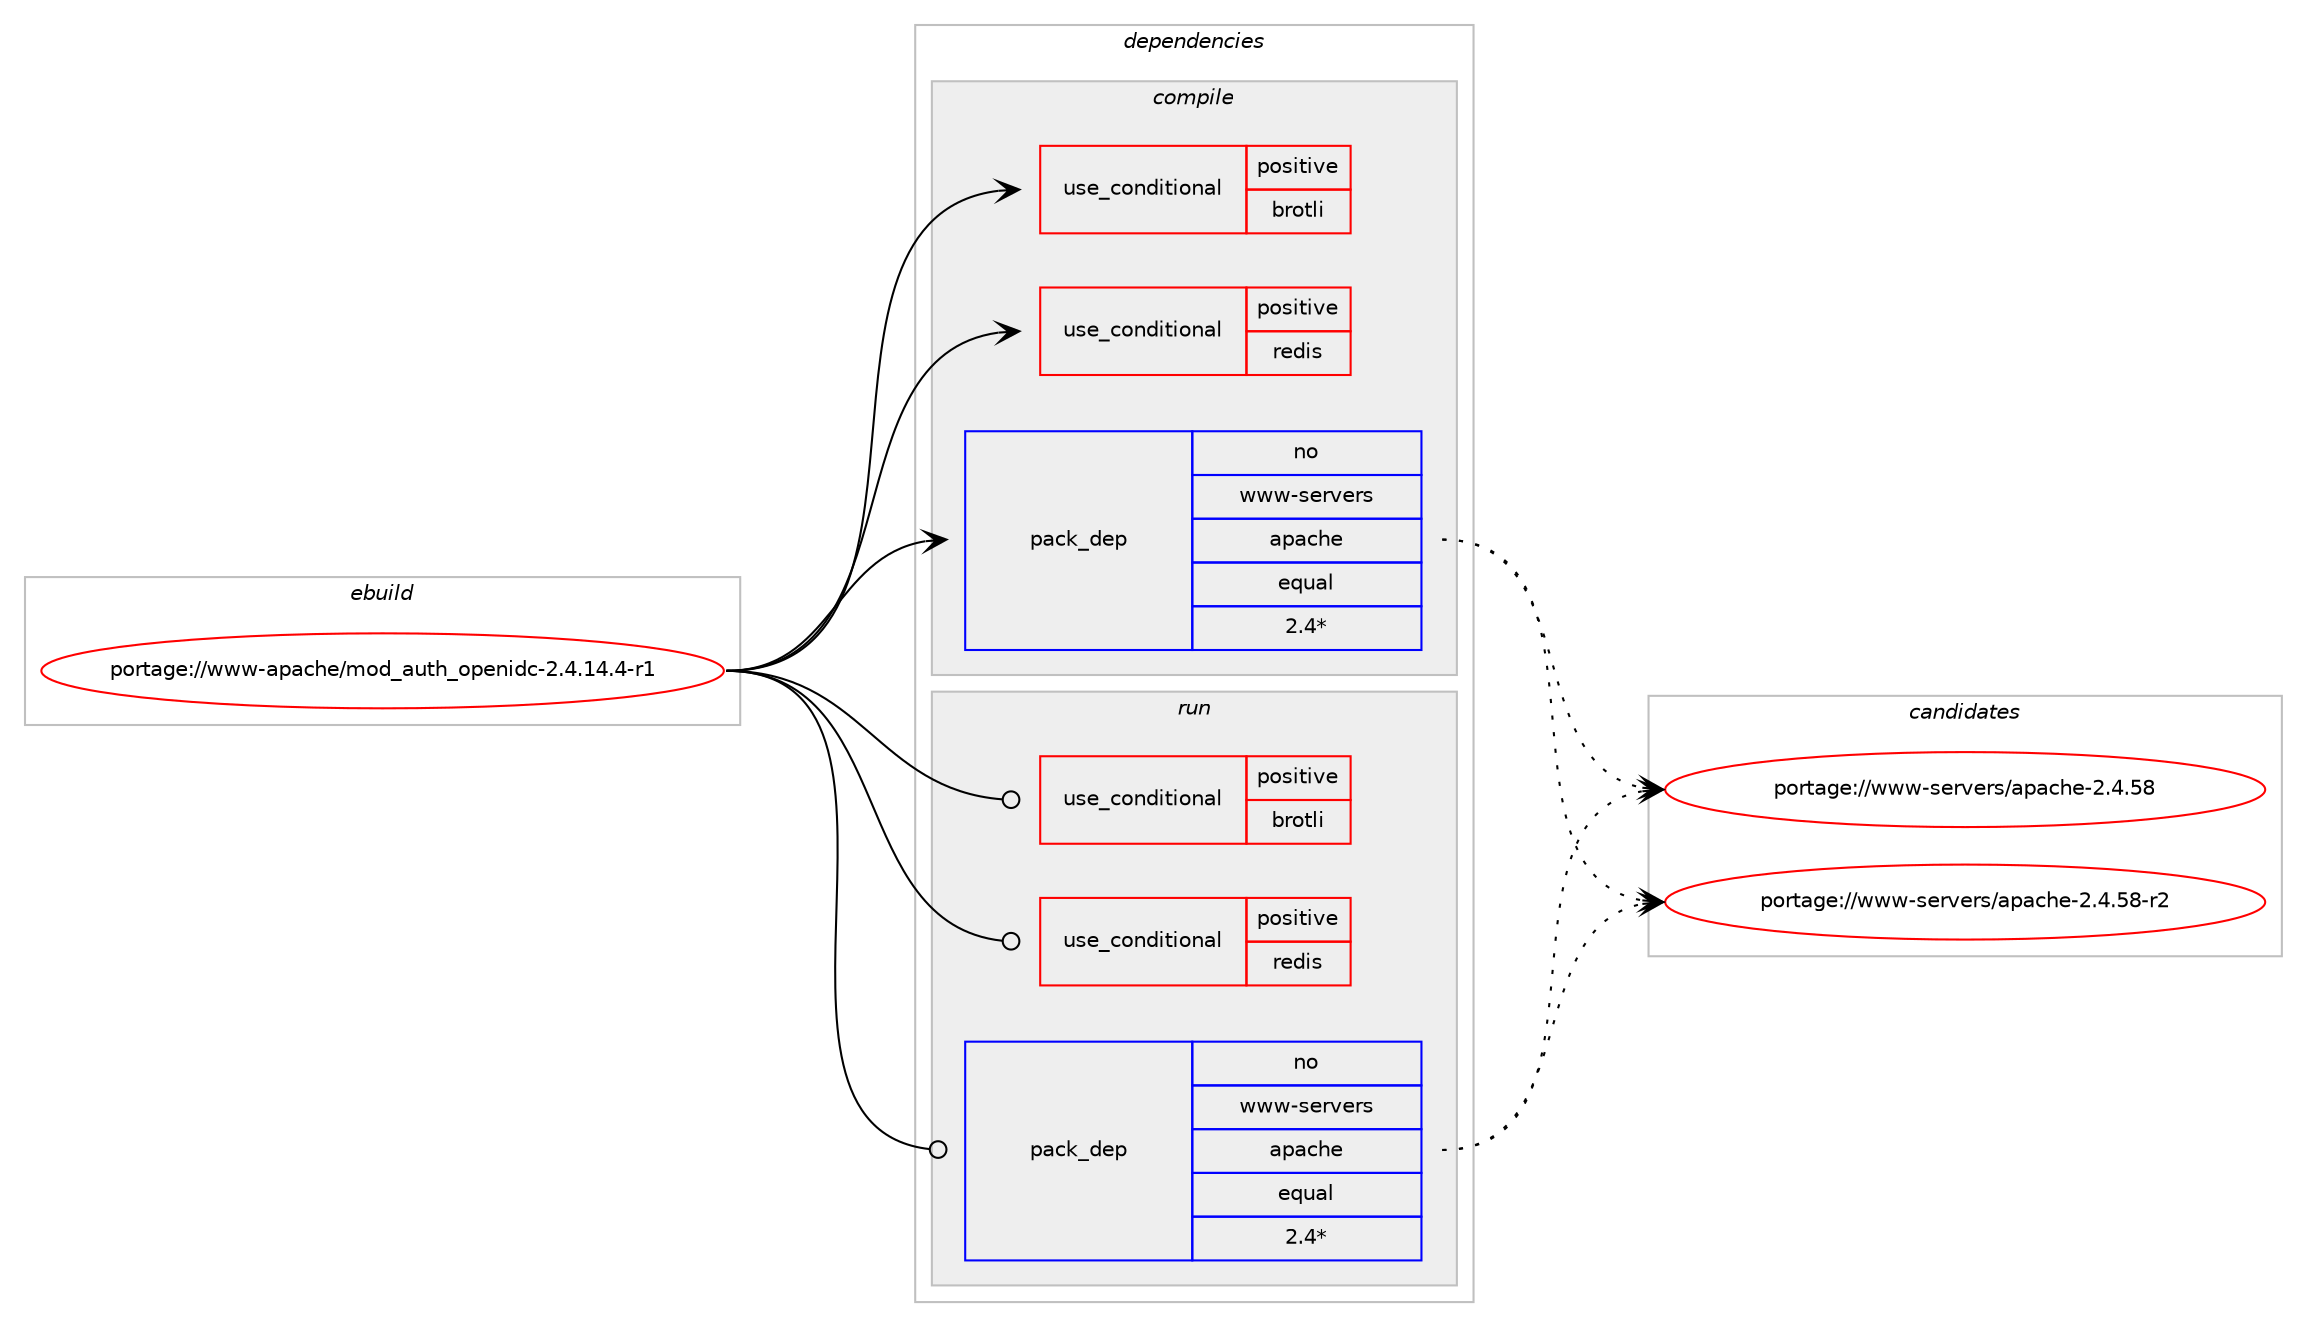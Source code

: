 digraph prolog {

# *************
# Graph options
# *************

newrank=true;
concentrate=true;
compound=true;
graph [rankdir=LR,fontname=Helvetica,fontsize=10,ranksep=1.5];#, ranksep=2.5, nodesep=0.2];
edge  [arrowhead=vee];
node  [fontname=Helvetica,fontsize=10];

# **********
# The ebuild
# **********

subgraph cluster_leftcol {
color=gray;
rank=same;
label=<<i>ebuild</i>>;
id [label="portage://www-apache/mod_auth_openidc-2.4.14.4-r1", color=red, width=4, href="../www-apache/mod_auth_openidc-2.4.14.4-r1.svg"];
}

# ****************
# The dependencies
# ****************

subgraph cluster_midcol {
color=gray;
label=<<i>dependencies</i>>;
subgraph cluster_compile {
fillcolor="#eeeeee";
style=filled;
label=<<i>compile</i>>;
subgraph cond16568 {
dependency25093 [label=<<TABLE BORDER="0" CELLBORDER="1" CELLSPACING="0" CELLPADDING="4"><TR><TD ROWSPAN="3" CELLPADDING="10">use_conditional</TD></TR><TR><TD>positive</TD></TR><TR><TD>brotli</TD></TR></TABLE>>, shape=none, color=red];
# *** BEGIN UNKNOWN DEPENDENCY TYPE (TODO) ***
# dependency25093 -> package_dependency(portage://www-apache/mod_auth_openidc-2.4.14.4-r1,install,no,app-arch,brotli,none,[,,],any_same_slot,[])
# *** END UNKNOWN DEPENDENCY TYPE (TODO) ***

}
id:e -> dependency25093:w [weight=20,style="solid",arrowhead="vee"];
subgraph cond16569 {
dependency25094 [label=<<TABLE BORDER="0" CELLBORDER="1" CELLSPACING="0" CELLPADDING="4"><TR><TD ROWSPAN="3" CELLPADDING="10">use_conditional</TD></TR><TR><TD>positive</TD></TR><TR><TD>redis</TD></TR></TABLE>>, shape=none, color=red];
# *** BEGIN UNKNOWN DEPENDENCY TYPE (TODO) ***
# dependency25094 -> package_dependency(portage://www-apache/mod_auth_openidc-2.4.14.4-r1,install,no,dev-libs,hiredis,none,[,,],any_same_slot,[])
# *** END UNKNOWN DEPENDENCY TYPE (TODO) ***

}
id:e -> dependency25094:w [weight=20,style="solid",arrowhead="vee"];
# *** BEGIN UNKNOWN DEPENDENCY TYPE (TODO) ***
# id -> package_dependency(portage://www-apache/mod_auth_openidc-2.4.14.4-r1,install,no,app-misc,jq,none,[,,],[],[])
# *** END UNKNOWN DEPENDENCY TYPE (TODO) ***

# *** BEGIN UNKNOWN DEPENDENCY TYPE (TODO) ***
# id -> package_dependency(portage://www-apache/mod_auth_openidc-2.4.14.4-r1,install,no,dev-libs,apr,none,[,,],[],[])
# *** END UNKNOWN DEPENDENCY TYPE (TODO) ***

# *** BEGIN UNKNOWN DEPENDENCY TYPE (TODO) ***
# id -> package_dependency(portage://www-apache/mod_auth_openidc-2.4.14.4-r1,install,no,dev-libs,cjose,none,[,,],[],[])
# *** END UNKNOWN DEPENDENCY TYPE (TODO) ***

# *** BEGIN UNKNOWN DEPENDENCY TYPE (TODO) ***
# id -> package_dependency(portage://www-apache/mod_auth_openidc-2.4.14.4-r1,install,no,dev-libs,jansson,none,[,,],any_same_slot,[])
# *** END UNKNOWN DEPENDENCY TYPE (TODO) ***

# *** BEGIN UNKNOWN DEPENDENCY TYPE (TODO) ***
# id -> package_dependency(portage://www-apache/mod_auth_openidc-2.4.14.4-r1,install,no,dev-libs,libpcre,none,[,,],[],[])
# *** END UNKNOWN DEPENDENCY TYPE (TODO) ***

# *** BEGIN UNKNOWN DEPENDENCY TYPE (TODO) ***
# id -> package_dependency(portage://www-apache/mod_auth_openidc-2.4.14.4-r1,install,no,dev-libs,openssl,none,[,,],any_same_slot,[])
# *** END UNKNOWN DEPENDENCY TYPE (TODO) ***

# *** BEGIN UNKNOWN DEPENDENCY TYPE (TODO) ***
# id -> package_dependency(portage://www-apache/mod_auth_openidc-2.4.14.4-r1,install,no,net-misc,curl,none,[,,],[],[])
# *** END UNKNOWN DEPENDENCY TYPE (TODO) ***

# *** BEGIN UNKNOWN DEPENDENCY TYPE (TODO) ***
# id -> package_dependency(portage://www-apache/mod_auth_openidc-2.4.14.4-r1,install,no,sys-libs,zlib,none,[,,],any_same_slot,[])
# *** END UNKNOWN DEPENDENCY TYPE (TODO) ***

# *** BEGIN UNKNOWN DEPENDENCY TYPE (TODO) ***
# id -> package_dependency(portage://www-apache/mod_auth_openidc-2.4.14.4-r1,install,no,virtual,pkgconfig,none,[,,],[],[])
# *** END UNKNOWN DEPENDENCY TYPE (TODO) ***

subgraph pack8239 {
dependency25095 [label=<<TABLE BORDER="0" CELLBORDER="1" CELLSPACING="0" CELLPADDING="4" WIDTH="220"><TR><TD ROWSPAN="6" CELLPADDING="30">pack_dep</TD></TR><TR><TD WIDTH="110">no</TD></TR><TR><TD>www-servers</TD></TR><TR><TD>apache</TD></TR><TR><TD>equal</TD></TR><TR><TD>2.4*</TD></TR></TABLE>>, shape=none, color=blue];
}
id:e -> dependency25095:w [weight=20,style="solid",arrowhead="vee"];
}
subgraph cluster_compileandrun {
fillcolor="#eeeeee";
style=filled;
label=<<i>compile and run</i>>;
}
subgraph cluster_run {
fillcolor="#eeeeee";
style=filled;
label=<<i>run</i>>;
subgraph cond16570 {
dependency25096 [label=<<TABLE BORDER="0" CELLBORDER="1" CELLSPACING="0" CELLPADDING="4"><TR><TD ROWSPAN="3" CELLPADDING="10">use_conditional</TD></TR><TR><TD>positive</TD></TR><TR><TD>brotli</TD></TR></TABLE>>, shape=none, color=red];
# *** BEGIN UNKNOWN DEPENDENCY TYPE (TODO) ***
# dependency25096 -> package_dependency(portage://www-apache/mod_auth_openidc-2.4.14.4-r1,run,no,app-arch,brotli,none,[,,],any_same_slot,[])
# *** END UNKNOWN DEPENDENCY TYPE (TODO) ***

}
id:e -> dependency25096:w [weight=20,style="solid",arrowhead="odot"];
subgraph cond16571 {
dependency25097 [label=<<TABLE BORDER="0" CELLBORDER="1" CELLSPACING="0" CELLPADDING="4"><TR><TD ROWSPAN="3" CELLPADDING="10">use_conditional</TD></TR><TR><TD>positive</TD></TR><TR><TD>redis</TD></TR></TABLE>>, shape=none, color=red];
# *** BEGIN UNKNOWN DEPENDENCY TYPE (TODO) ***
# dependency25097 -> package_dependency(portage://www-apache/mod_auth_openidc-2.4.14.4-r1,run,no,dev-libs,hiredis,none,[,,],any_same_slot,[])
# *** END UNKNOWN DEPENDENCY TYPE (TODO) ***

}
id:e -> dependency25097:w [weight=20,style="solid",arrowhead="odot"];
# *** BEGIN UNKNOWN DEPENDENCY TYPE (TODO) ***
# id -> package_dependency(portage://www-apache/mod_auth_openidc-2.4.14.4-r1,run,no,app-misc,jq,none,[,,],[],[])
# *** END UNKNOWN DEPENDENCY TYPE (TODO) ***

# *** BEGIN UNKNOWN DEPENDENCY TYPE (TODO) ***
# id -> package_dependency(portage://www-apache/mod_auth_openidc-2.4.14.4-r1,run,no,dev-libs,apr,none,[,,],[],[])
# *** END UNKNOWN DEPENDENCY TYPE (TODO) ***

# *** BEGIN UNKNOWN DEPENDENCY TYPE (TODO) ***
# id -> package_dependency(portage://www-apache/mod_auth_openidc-2.4.14.4-r1,run,no,dev-libs,cjose,none,[,,],[],[])
# *** END UNKNOWN DEPENDENCY TYPE (TODO) ***

# *** BEGIN UNKNOWN DEPENDENCY TYPE (TODO) ***
# id -> package_dependency(portage://www-apache/mod_auth_openidc-2.4.14.4-r1,run,no,dev-libs,jansson,none,[,,],any_same_slot,[])
# *** END UNKNOWN DEPENDENCY TYPE (TODO) ***

# *** BEGIN UNKNOWN DEPENDENCY TYPE (TODO) ***
# id -> package_dependency(portage://www-apache/mod_auth_openidc-2.4.14.4-r1,run,no,dev-libs,libpcre,none,[,,],[],[])
# *** END UNKNOWN DEPENDENCY TYPE (TODO) ***

# *** BEGIN UNKNOWN DEPENDENCY TYPE (TODO) ***
# id -> package_dependency(portage://www-apache/mod_auth_openidc-2.4.14.4-r1,run,no,dev-libs,openssl,none,[,,],any_same_slot,[])
# *** END UNKNOWN DEPENDENCY TYPE (TODO) ***

# *** BEGIN UNKNOWN DEPENDENCY TYPE (TODO) ***
# id -> package_dependency(portage://www-apache/mod_auth_openidc-2.4.14.4-r1,run,no,net-misc,curl,none,[,,],[],[])
# *** END UNKNOWN DEPENDENCY TYPE (TODO) ***

# *** BEGIN UNKNOWN DEPENDENCY TYPE (TODO) ***
# id -> package_dependency(portage://www-apache/mod_auth_openidc-2.4.14.4-r1,run,no,sys-libs,zlib,none,[,,],any_same_slot,[])
# *** END UNKNOWN DEPENDENCY TYPE (TODO) ***

subgraph pack8240 {
dependency25098 [label=<<TABLE BORDER="0" CELLBORDER="1" CELLSPACING="0" CELLPADDING="4" WIDTH="220"><TR><TD ROWSPAN="6" CELLPADDING="30">pack_dep</TD></TR><TR><TD WIDTH="110">no</TD></TR><TR><TD>www-servers</TD></TR><TR><TD>apache</TD></TR><TR><TD>equal</TD></TR><TR><TD>2.4*</TD></TR></TABLE>>, shape=none, color=blue];
}
id:e -> dependency25098:w [weight=20,style="solid",arrowhead="odot"];
}
}

# **************
# The candidates
# **************

subgraph cluster_choices {
rank=same;
color=gray;
label=<<i>candidates</i>>;

subgraph choice8239 {
color=black;
nodesep=1;
choice119119119451151011141181011141154797112979910410145504652465356 [label="portage://www-servers/apache-2.4.58", color=red, width=4,href="../www-servers/apache-2.4.58.svg"];
choice1191191194511510111411810111411547971129799104101455046524653564511450 [label="portage://www-servers/apache-2.4.58-r2", color=red, width=4,href="../www-servers/apache-2.4.58-r2.svg"];
dependency25095:e -> choice119119119451151011141181011141154797112979910410145504652465356:w [style=dotted,weight="100"];
dependency25095:e -> choice1191191194511510111411810111411547971129799104101455046524653564511450:w [style=dotted,weight="100"];
}
subgraph choice8240 {
color=black;
nodesep=1;
choice119119119451151011141181011141154797112979910410145504652465356 [label="portage://www-servers/apache-2.4.58", color=red, width=4,href="../www-servers/apache-2.4.58.svg"];
choice1191191194511510111411810111411547971129799104101455046524653564511450 [label="portage://www-servers/apache-2.4.58-r2", color=red, width=4,href="../www-servers/apache-2.4.58-r2.svg"];
dependency25098:e -> choice119119119451151011141181011141154797112979910410145504652465356:w [style=dotted,weight="100"];
dependency25098:e -> choice1191191194511510111411810111411547971129799104101455046524653564511450:w [style=dotted,weight="100"];
}
}

}
